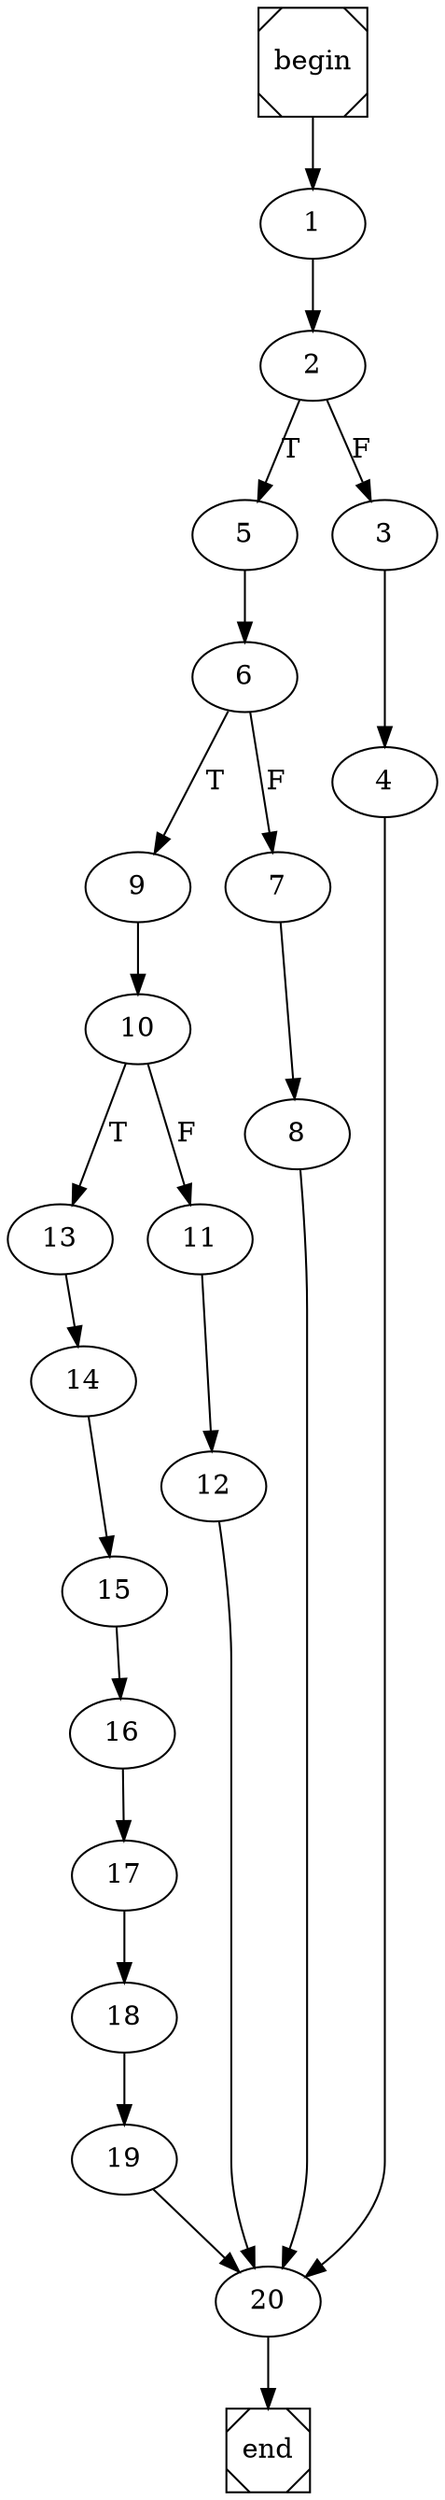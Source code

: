 digraph cfg {
	begin [shape=Msquare];
	end [shape=Msquare];
	begin -> 1;	1 -> 2;	2 -> 5[label=T];	2 -> 3[label=F];	3 -> 4;	4 -> 20;	5 -> 6;	6 -> 9[label=T];	6 -> 7[label=F];	7 -> 8;	8 -> 20;	9 -> 10;	10 -> 13[label=T];	10 -> 11[label=F];	11 -> 12;	12 -> 20;	13 -> 14;	14 -> 15;	15 -> 16;	16 -> 17;	17 -> 18;	18 -> 19;	19 -> 20;	20 -> end;}
